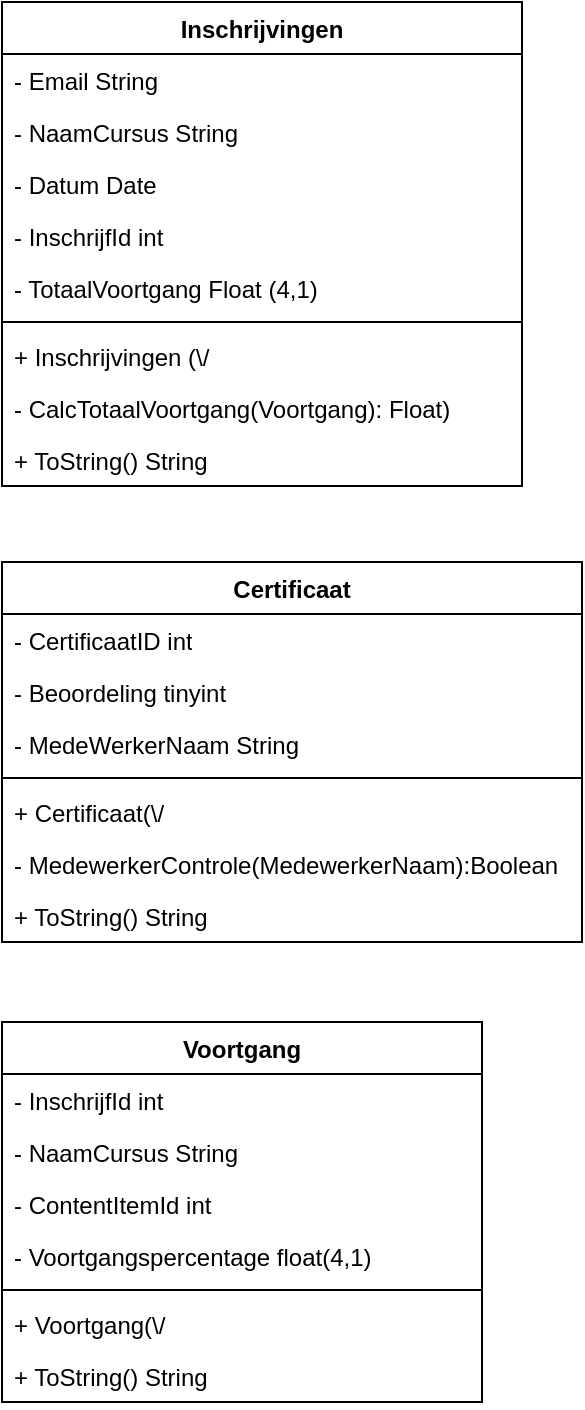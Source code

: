 <mxfile version="22.0.2" type="device">
  <diagram name="Page-1" id="VRsa5ym9e6WJD6NFvYHD">
    <mxGraphModel dx="472" dy="835" grid="1" gridSize="10" guides="1" tooltips="1" connect="1" arrows="1" fold="1" page="1" pageScale="1" pageWidth="850" pageHeight="1100" math="0" shadow="0">
      <root>
        <mxCell id="0" />
        <mxCell id="1" parent="0" />
        <mxCell id="bp6tyIvhFMyHstw4IXa1-1" value="Certificaat" style="swimlane;fontStyle=1;align=center;verticalAlign=top;childLayout=stackLayout;horizontal=1;startSize=26;horizontalStack=0;resizeParent=1;resizeParentMax=0;resizeLast=0;collapsible=1;marginBottom=0;whiteSpace=wrap;html=1;" vertex="1" parent="1">
          <mxGeometry x="30" y="380" width="290" height="190" as="geometry" />
        </mxCell>
        <mxCell id="bp6tyIvhFMyHstw4IXa1-2" value="- CertificaatID int" style="text;strokeColor=none;fillColor=none;align=left;verticalAlign=top;spacingLeft=4;spacingRight=4;overflow=hidden;rotatable=0;points=[[0,0.5],[1,0.5]];portConstraint=eastwest;whiteSpace=wrap;html=1;" vertex="1" parent="bp6tyIvhFMyHstw4IXa1-1">
          <mxGeometry y="26" width="290" height="26" as="geometry" />
        </mxCell>
        <mxCell id="bp6tyIvhFMyHstw4IXa1-5" value="- Beoordeling tinyint" style="text;strokeColor=none;fillColor=none;align=left;verticalAlign=top;spacingLeft=4;spacingRight=4;overflow=hidden;rotatable=0;points=[[0,0.5],[1,0.5]];portConstraint=eastwest;whiteSpace=wrap;html=1;" vertex="1" parent="bp6tyIvhFMyHstw4IXa1-1">
          <mxGeometry y="52" width="290" height="26" as="geometry" />
        </mxCell>
        <mxCell id="bp6tyIvhFMyHstw4IXa1-6" value="- MedeWerkerNaam String" style="text;strokeColor=none;fillColor=none;align=left;verticalAlign=top;spacingLeft=4;spacingRight=4;overflow=hidden;rotatable=0;points=[[0,0.5],[1,0.5]];portConstraint=eastwest;whiteSpace=wrap;html=1;" vertex="1" parent="bp6tyIvhFMyHstw4IXa1-1">
          <mxGeometry y="78" width="290" height="26" as="geometry" />
        </mxCell>
        <mxCell id="bp6tyIvhFMyHstw4IXa1-3" value="" style="line;strokeWidth=1;fillColor=none;align=left;verticalAlign=middle;spacingTop=-1;spacingLeft=3;spacingRight=3;rotatable=0;labelPosition=right;points=[];portConstraint=eastwest;strokeColor=inherit;" vertex="1" parent="bp6tyIvhFMyHstw4IXa1-1">
          <mxGeometry y="104" width="290" height="8" as="geometry" />
        </mxCell>
        <mxCell id="bp6tyIvhFMyHstw4IXa1-4" value="+ Certificaat(\/" style="text;strokeColor=none;fillColor=none;align=left;verticalAlign=top;spacingLeft=4;spacingRight=4;overflow=hidden;rotatable=0;points=[[0,0.5],[1,0.5]];portConstraint=eastwest;whiteSpace=wrap;html=1;" vertex="1" parent="bp6tyIvhFMyHstw4IXa1-1">
          <mxGeometry y="112" width="290" height="26" as="geometry" />
        </mxCell>
        <mxCell id="bp6tyIvhFMyHstw4IXa1-7" value="- MedewerkerControle(MedewerkerNaam):Boolean" style="text;strokeColor=none;fillColor=none;align=left;verticalAlign=top;spacingLeft=4;spacingRight=4;overflow=hidden;rotatable=0;points=[[0,0.5],[1,0.5]];portConstraint=eastwest;whiteSpace=wrap;html=1;" vertex="1" parent="bp6tyIvhFMyHstw4IXa1-1">
          <mxGeometry y="138" width="290" height="26" as="geometry" />
        </mxCell>
        <mxCell id="bp6tyIvhFMyHstw4IXa1-8" value="+ ToString() String" style="text;strokeColor=none;fillColor=none;align=left;verticalAlign=top;spacingLeft=4;spacingRight=4;overflow=hidden;rotatable=0;points=[[0,0.5],[1,0.5]];portConstraint=eastwest;whiteSpace=wrap;html=1;" vertex="1" parent="bp6tyIvhFMyHstw4IXa1-1">
          <mxGeometry y="164" width="290" height="26" as="geometry" />
        </mxCell>
        <mxCell id="bp6tyIvhFMyHstw4IXa1-9" value="Inschrijvingen" style="swimlane;fontStyle=1;align=center;verticalAlign=top;childLayout=stackLayout;horizontal=1;startSize=26;horizontalStack=0;resizeParent=1;resizeParentMax=0;resizeLast=0;collapsible=1;marginBottom=0;whiteSpace=wrap;html=1;" vertex="1" parent="1">
          <mxGeometry x="30" y="100" width="260" height="242" as="geometry" />
        </mxCell>
        <mxCell id="bp6tyIvhFMyHstw4IXa1-10" value="- Email String" style="text;strokeColor=none;fillColor=none;align=left;verticalAlign=top;spacingLeft=4;spacingRight=4;overflow=hidden;rotatable=0;points=[[0,0.5],[1,0.5]];portConstraint=eastwest;whiteSpace=wrap;html=1;" vertex="1" parent="bp6tyIvhFMyHstw4IXa1-9">
          <mxGeometry y="26" width="260" height="26" as="geometry" />
        </mxCell>
        <mxCell id="bp6tyIvhFMyHstw4IXa1-13" value="- NaamCursus String" style="text;strokeColor=none;fillColor=none;align=left;verticalAlign=top;spacingLeft=4;spacingRight=4;overflow=hidden;rotatable=0;points=[[0,0.5],[1,0.5]];portConstraint=eastwest;whiteSpace=wrap;html=1;" vertex="1" parent="bp6tyIvhFMyHstw4IXa1-9">
          <mxGeometry y="52" width="260" height="26" as="geometry" />
        </mxCell>
        <mxCell id="bp6tyIvhFMyHstw4IXa1-14" value="- Datum Date" style="text;strokeColor=none;fillColor=none;align=left;verticalAlign=top;spacingLeft=4;spacingRight=4;overflow=hidden;rotatable=0;points=[[0,0.5],[1,0.5]];portConstraint=eastwest;whiteSpace=wrap;html=1;" vertex="1" parent="bp6tyIvhFMyHstw4IXa1-9">
          <mxGeometry y="78" width="260" height="26" as="geometry" />
        </mxCell>
        <mxCell id="bp6tyIvhFMyHstw4IXa1-15" value="- InschrijfId int&amp;nbsp;" style="text;strokeColor=none;fillColor=none;align=left;verticalAlign=top;spacingLeft=4;spacingRight=4;overflow=hidden;rotatable=0;points=[[0,0.5],[1,0.5]];portConstraint=eastwest;whiteSpace=wrap;html=1;" vertex="1" parent="bp6tyIvhFMyHstw4IXa1-9">
          <mxGeometry y="104" width="260" height="26" as="geometry" />
        </mxCell>
        <mxCell id="bp6tyIvhFMyHstw4IXa1-16" value="- TotaalVoortgang Float (4,1)" style="text;strokeColor=none;fillColor=none;align=left;verticalAlign=top;spacingLeft=4;spacingRight=4;overflow=hidden;rotatable=0;points=[[0,0.5],[1,0.5]];portConstraint=eastwest;whiteSpace=wrap;html=1;" vertex="1" parent="bp6tyIvhFMyHstw4IXa1-9">
          <mxGeometry y="130" width="260" height="26" as="geometry" />
        </mxCell>
        <mxCell id="bp6tyIvhFMyHstw4IXa1-11" value="" style="line;strokeWidth=1;fillColor=none;align=left;verticalAlign=middle;spacingTop=-1;spacingLeft=3;spacingRight=3;rotatable=0;labelPosition=right;points=[];portConstraint=eastwest;strokeColor=inherit;" vertex="1" parent="bp6tyIvhFMyHstw4IXa1-9">
          <mxGeometry y="156" width="260" height="8" as="geometry" />
        </mxCell>
        <mxCell id="bp6tyIvhFMyHstw4IXa1-12" value="+ Inschrijvingen (\/" style="text;strokeColor=none;fillColor=none;align=left;verticalAlign=top;spacingLeft=4;spacingRight=4;overflow=hidden;rotatable=0;points=[[0,0.5],[1,0.5]];portConstraint=eastwest;whiteSpace=wrap;html=1;" vertex="1" parent="bp6tyIvhFMyHstw4IXa1-9">
          <mxGeometry y="164" width="260" height="26" as="geometry" />
        </mxCell>
        <mxCell id="bp6tyIvhFMyHstw4IXa1-17" value="- CalcTotaalVoortgang(Voortgang): Float)" style="text;strokeColor=none;fillColor=none;align=left;verticalAlign=top;spacingLeft=4;spacingRight=4;overflow=hidden;rotatable=0;points=[[0,0.5],[1,0.5]];portConstraint=eastwest;whiteSpace=wrap;html=1;" vertex="1" parent="bp6tyIvhFMyHstw4IXa1-9">
          <mxGeometry y="190" width="260" height="26" as="geometry" />
        </mxCell>
        <mxCell id="bp6tyIvhFMyHstw4IXa1-18" value="+ ToString() String" style="text;strokeColor=none;fillColor=none;align=left;verticalAlign=top;spacingLeft=4;spacingRight=4;overflow=hidden;rotatable=0;points=[[0,0.5],[1,0.5]];portConstraint=eastwest;whiteSpace=wrap;html=1;" vertex="1" parent="bp6tyIvhFMyHstw4IXa1-9">
          <mxGeometry y="216" width="260" height="26" as="geometry" />
        </mxCell>
        <mxCell id="bp6tyIvhFMyHstw4IXa1-20" value="Voortgang" style="swimlane;fontStyle=1;align=center;verticalAlign=top;childLayout=stackLayout;horizontal=1;startSize=26;horizontalStack=0;resizeParent=1;resizeParentMax=0;resizeLast=0;collapsible=1;marginBottom=0;whiteSpace=wrap;html=1;" vertex="1" parent="1">
          <mxGeometry x="30" y="610" width="240" height="190" as="geometry" />
        </mxCell>
        <mxCell id="bp6tyIvhFMyHstw4IXa1-21" value="- InschrijfId int" style="text;strokeColor=none;fillColor=none;align=left;verticalAlign=top;spacingLeft=4;spacingRight=4;overflow=hidden;rotatable=0;points=[[0,0.5],[1,0.5]];portConstraint=eastwest;whiteSpace=wrap;html=1;" vertex="1" parent="bp6tyIvhFMyHstw4IXa1-20">
          <mxGeometry y="26" width="240" height="26" as="geometry" />
        </mxCell>
        <mxCell id="bp6tyIvhFMyHstw4IXa1-24" value="- NaamCursus String" style="text;strokeColor=none;fillColor=none;align=left;verticalAlign=top;spacingLeft=4;spacingRight=4;overflow=hidden;rotatable=0;points=[[0,0.5],[1,0.5]];portConstraint=eastwest;whiteSpace=wrap;html=1;" vertex="1" parent="bp6tyIvhFMyHstw4IXa1-20">
          <mxGeometry y="52" width="240" height="26" as="geometry" />
        </mxCell>
        <mxCell id="bp6tyIvhFMyHstw4IXa1-25" value="- ContentItemId int" style="text;strokeColor=none;fillColor=none;align=left;verticalAlign=top;spacingLeft=4;spacingRight=4;overflow=hidden;rotatable=0;points=[[0,0.5],[1,0.5]];portConstraint=eastwest;whiteSpace=wrap;html=1;" vertex="1" parent="bp6tyIvhFMyHstw4IXa1-20">
          <mxGeometry y="78" width="240" height="26" as="geometry" />
        </mxCell>
        <mxCell id="bp6tyIvhFMyHstw4IXa1-26" value="- Voortgangspercentage float(4,1)" style="text;strokeColor=none;fillColor=none;align=left;verticalAlign=top;spacingLeft=4;spacingRight=4;overflow=hidden;rotatable=0;points=[[0,0.5],[1,0.5]];portConstraint=eastwest;whiteSpace=wrap;html=1;" vertex="1" parent="bp6tyIvhFMyHstw4IXa1-20">
          <mxGeometry y="104" width="240" height="26" as="geometry" />
        </mxCell>
        <mxCell id="bp6tyIvhFMyHstw4IXa1-22" value="" style="line;strokeWidth=1;fillColor=none;align=left;verticalAlign=middle;spacingTop=-1;spacingLeft=3;spacingRight=3;rotatable=0;labelPosition=right;points=[];portConstraint=eastwest;strokeColor=inherit;" vertex="1" parent="bp6tyIvhFMyHstw4IXa1-20">
          <mxGeometry y="130" width="240" height="8" as="geometry" />
        </mxCell>
        <mxCell id="bp6tyIvhFMyHstw4IXa1-23" value="+ Voortgang(\/" style="text;strokeColor=none;fillColor=none;align=left;verticalAlign=top;spacingLeft=4;spacingRight=4;overflow=hidden;rotatable=0;points=[[0,0.5],[1,0.5]];portConstraint=eastwest;whiteSpace=wrap;html=1;" vertex="1" parent="bp6tyIvhFMyHstw4IXa1-20">
          <mxGeometry y="138" width="240" height="26" as="geometry" />
        </mxCell>
        <mxCell id="bp6tyIvhFMyHstw4IXa1-27" value="+ ToString() String" style="text;strokeColor=none;fillColor=none;align=left;verticalAlign=top;spacingLeft=4;spacingRight=4;overflow=hidden;rotatable=0;points=[[0,0.5],[1,0.5]];portConstraint=eastwest;whiteSpace=wrap;html=1;" vertex="1" parent="bp6tyIvhFMyHstw4IXa1-20">
          <mxGeometry y="164" width="240" height="26" as="geometry" />
        </mxCell>
      </root>
    </mxGraphModel>
  </diagram>
</mxfile>
